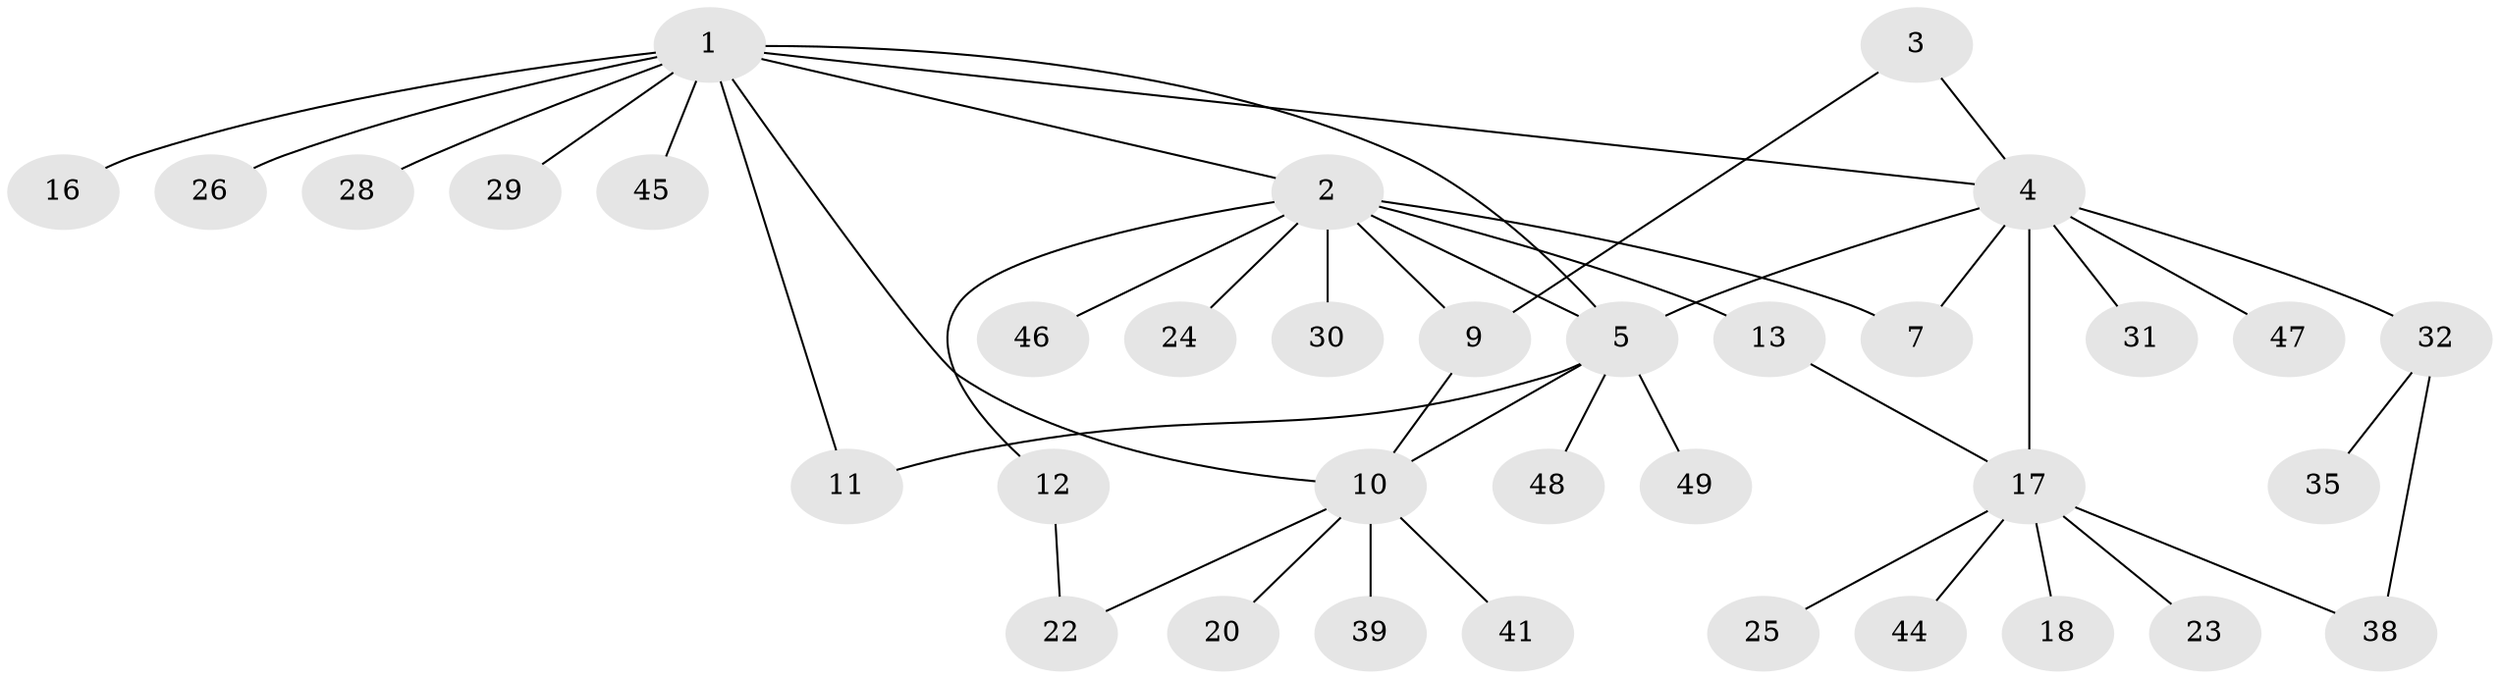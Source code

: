 // Generated by graph-tools (version 1.1) at 2025/52/02/27/25 19:52:20]
// undirected, 35 vertices, 44 edges
graph export_dot {
graph [start="1"]
  node [color=gray90,style=filled];
  1 [super="+34"];
  2 [super="+8"];
  3;
  4 [super="+6"];
  5 [super="+21"];
  7;
  9 [super="+14"];
  10 [super="+15"];
  11 [super="+33"];
  12 [super="+27"];
  13 [super="+43"];
  16;
  17 [super="+19"];
  18;
  20 [super="+36"];
  22;
  23 [super="+37"];
  24;
  25;
  26;
  28;
  29;
  30;
  31;
  32 [super="+42"];
  35;
  38 [super="+40"];
  39;
  41;
  44;
  45;
  46;
  47;
  48;
  49;
  1 -- 2;
  1 -- 4;
  1 -- 5;
  1 -- 10;
  1 -- 16;
  1 -- 26;
  1 -- 28;
  1 -- 29;
  1 -- 45;
  1 -- 11;
  2 -- 12;
  2 -- 30;
  2 -- 46;
  2 -- 5;
  2 -- 7;
  2 -- 24;
  2 -- 9;
  2 -- 13;
  3 -- 4;
  3 -- 9;
  4 -- 7;
  4 -- 17 [weight=2];
  4 -- 31;
  4 -- 32;
  4 -- 47;
  4 -- 5;
  5 -- 10;
  5 -- 11;
  5 -- 48;
  5 -- 49;
  9 -- 10;
  10 -- 20;
  10 -- 22;
  10 -- 39;
  10 -- 41;
  12 -- 22;
  13 -- 17;
  17 -- 18;
  17 -- 23;
  17 -- 44;
  17 -- 38;
  17 -- 25;
  32 -- 35;
  32 -- 38;
}
